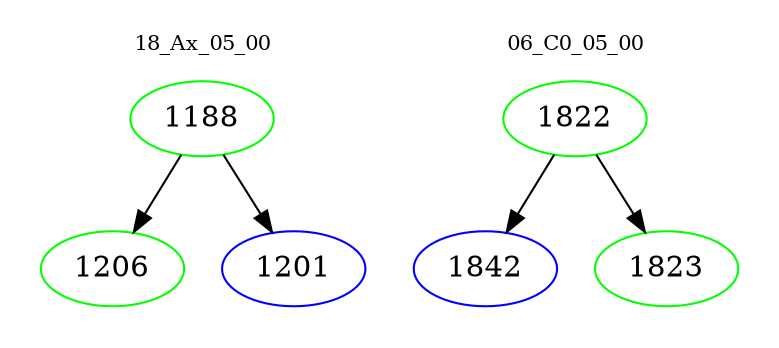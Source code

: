 digraph{
subgraph cluster_0 {
color = white
label = "18_Ax_05_00";
fontsize=10;
T0_1188 [label="1188", color="green"]
T0_1188 -> T0_1206 [color="black"]
T0_1206 [label="1206", color="green"]
T0_1188 -> T0_1201 [color="black"]
T0_1201 [label="1201", color="blue"]
}
subgraph cluster_1 {
color = white
label = "06_C0_05_00";
fontsize=10;
T1_1822 [label="1822", color="green"]
T1_1822 -> T1_1842 [color="black"]
T1_1842 [label="1842", color="blue"]
T1_1822 -> T1_1823 [color="black"]
T1_1823 [label="1823", color="green"]
}
}
